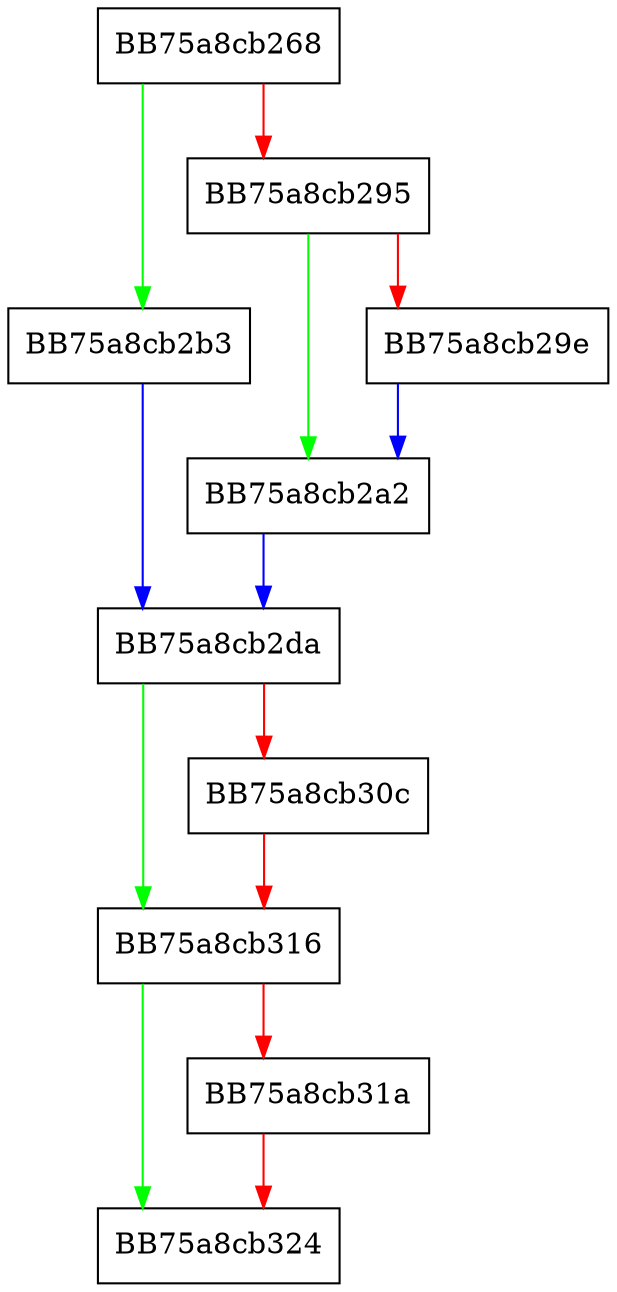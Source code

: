 digraph name {
  node [shape="box"];
  graph [splines=ortho];
  BB75a8cb268 -> BB75a8cb2b3 [color="green"];
  BB75a8cb268 -> BB75a8cb295 [color="red"];
  BB75a8cb295 -> BB75a8cb2a2 [color="green"];
  BB75a8cb295 -> BB75a8cb29e [color="red"];
  BB75a8cb29e -> BB75a8cb2a2 [color="blue"];
  BB75a8cb2a2 -> BB75a8cb2da [color="blue"];
  BB75a8cb2b3 -> BB75a8cb2da [color="blue"];
  BB75a8cb2da -> BB75a8cb316 [color="green"];
  BB75a8cb2da -> BB75a8cb30c [color="red"];
  BB75a8cb30c -> BB75a8cb316 [color="red"];
  BB75a8cb316 -> BB75a8cb324 [color="green"];
  BB75a8cb316 -> BB75a8cb31a [color="red"];
  BB75a8cb31a -> BB75a8cb324 [color="red"];
}